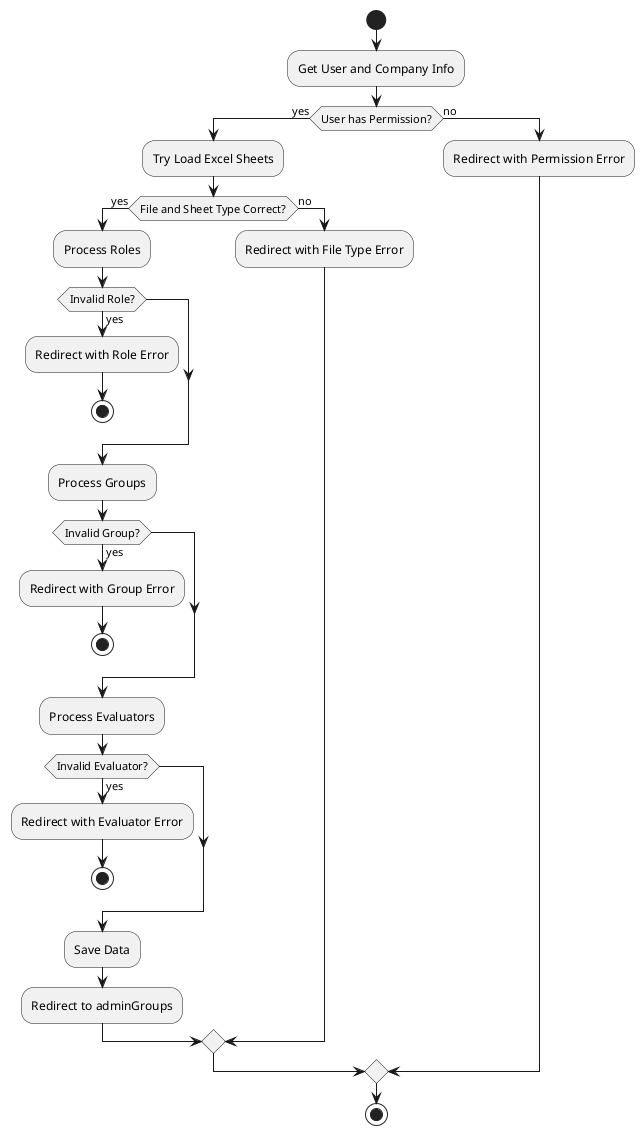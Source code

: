 @startuml
start
:Get User and Company Info;
if (User has Permission?) then (yes)
  :Try Load Excel Sheets;
  if (File and Sheet Type Correct?) then (yes)
    :Process Roles;
    if (Invalid Role?) then (yes)
      :Redirect with Role Error;
      stop
    endif
    :Process Groups;
    if (Invalid Group?) then (yes)
      :Redirect with Group Error;
      stop
    endif
    :Process Evaluators;
    if (Invalid Evaluator?) then (yes)
      :Redirect with Evaluator Error;
      stop
    endif
    :Save Data;
    :Redirect to adminGroups;
  else (no)
    :Redirect with File Type Error;
  endif
else (no)
  :Redirect with Permission Error;
endif
stop
@enduml
